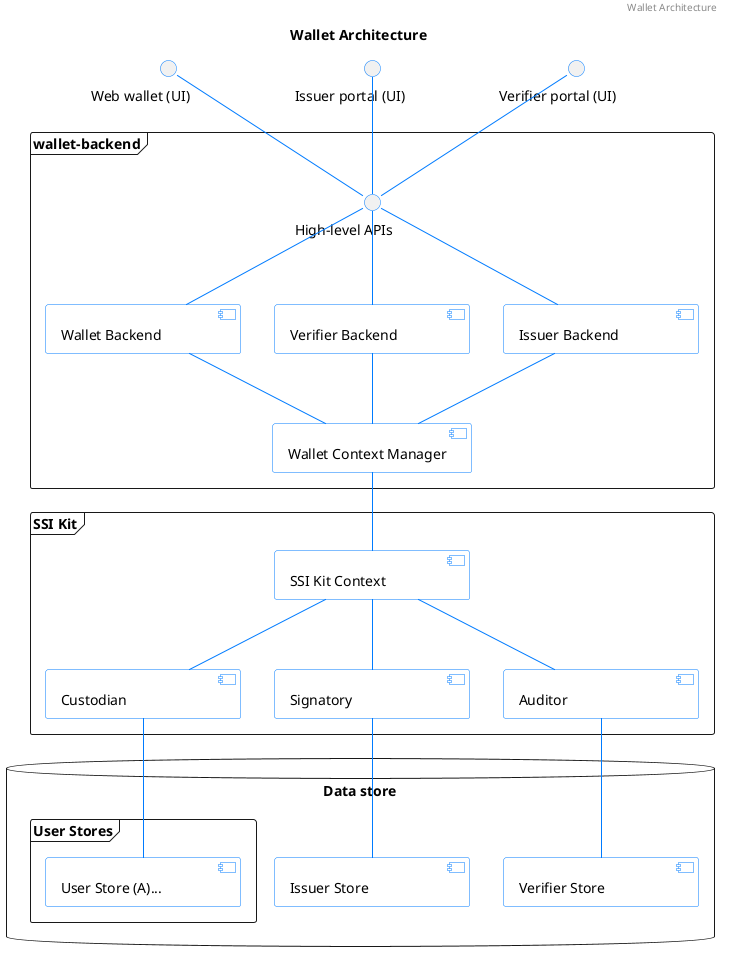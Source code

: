 
@startuml

skinparam classFontColor 007BFF
skinparam classFontSize 12
skinparam classFontName Aapex
skinparam backgroundColor white
skinparam minClassWidth 155
skinparam nodesep 34
skinparam ranksep 70

skinparam component {
BorderColor 007BFF
ArrowColor 007BFF
BackgroundColor white
}

skinparam interface {
BorderColor 007BFF
ArrowColor 007BFF
}

header Wallet Architecture
title
Wallet Architecture
end title

frame "wallet-backend" {
  interface "High-level APIs" as API
  [Wallet Backend] as WB
  [Verifier Backend] as VB
  [Issuer Backend] as IB
  [Wallet Context Manager] as WCTX
}

frame "SSI Kit" {
  [SSI Kit Context] as SCTX
  [Custodian] as CU
  [Signatory] as SI
  [Auditor] as AU
}

database "Data store" {
  frame "User Stores" {
    [User Store (A)...] as USA
  }
  [Issuer Store] as IS
  [Verifier Store] as VS
}

() "Web wallet (UI)" -- API
() "Issuer portal (UI)" -- API
() "Verifier portal (UI)" -- API

API -- WB
API -- IB
API -- VB

WB -- WCTX
IB -- WCTX
VB -- WCTX

WCTX -- SCTX

SCTX -- CU
SCTX -- AU
SCTX -- SI

SI -- IS
AU -- VS
CU -- USA

@enduml